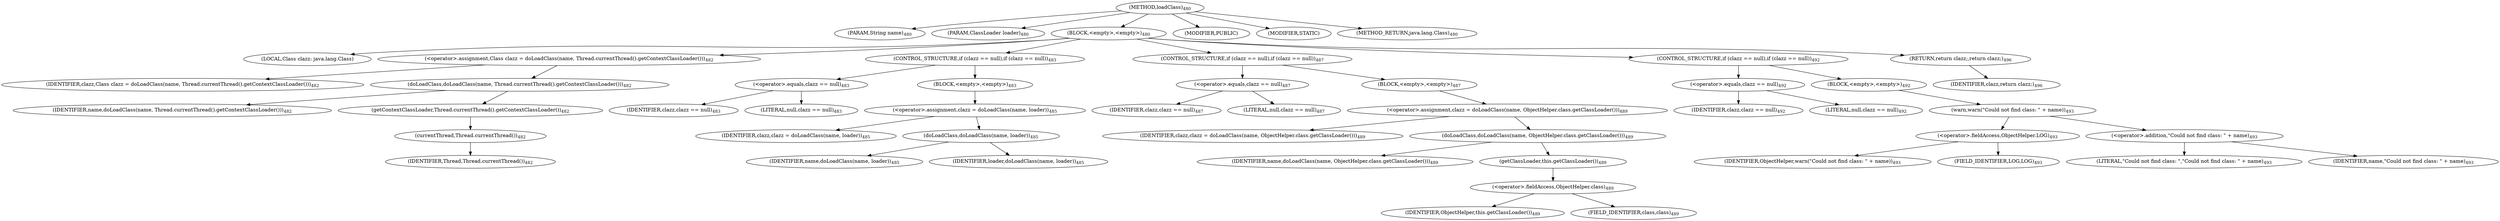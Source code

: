 digraph "loadClass" {  
"960" [label = <(METHOD,loadClass)<SUB>480</SUB>> ]
"961" [label = <(PARAM,String name)<SUB>480</SUB>> ]
"962" [label = <(PARAM,ClassLoader loader)<SUB>480</SUB>> ]
"963" [label = <(BLOCK,&lt;empty&gt;,&lt;empty&gt;)<SUB>480</SUB>> ]
"964" [label = <(LOCAL,Class clazz: java.lang.Class)> ]
"965" [label = <(&lt;operator&gt;.assignment,Class clazz = doLoadClass(name, Thread.currentThread().getContextClassLoader()))<SUB>482</SUB>> ]
"966" [label = <(IDENTIFIER,clazz,Class clazz = doLoadClass(name, Thread.currentThread().getContextClassLoader()))<SUB>482</SUB>> ]
"967" [label = <(doLoadClass,doLoadClass(name, Thread.currentThread().getContextClassLoader()))<SUB>482</SUB>> ]
"968" [label = <(IDENTIFIER,name,doLoadClass(name, Thread.currentThread().getContextClassLoader()))<SUB>482</SUB>> ]
"969" [label = <(getContextClassLoader,Thread.currentThread().getContextClassLoader())<SUB>482</SUB>> ]
"970" [label = <(currentThread,Thread.currentThread())<SUB>482</SUB>> ]
"971" [label = <(IDENTIFIER,Thread,Thread.currentThread())<SUB>482</SUB>> ]
"972" [label = <(CONTROL_STRUCTURE,if (clazz == null),if (clazz == null))<SUB>483</SUB>> ]
"973" [label = <(&lt;operator&gt;.equals,clazz == null)<SUB>483</SUB>> ]
"974" [label = <(IDENTIFIER,clazz,clazz == null)<SUB>483</SUB>> ]
"975" [label = <(LITERAL,null,clazz == null)<SUB>483</SUB>> ]
"976" [label = <(BLOCK,&lt;empty&gt;,&lt;empty&gt;)<SUB>483</SUB>> ]
"977" [label = <(&lt;operator&gt;.assignment,clazz = doLoadClass(name, loader))<SUB>485</SUB>> ]
"978" [label = <(IDENTIFIER,clazz,clazz = doLoadClass(name, loader))<SUB>485</SUB>> ]
"979" [label = <(doLoadClass,doLoadClass(name, loader))<SUB>485</SUB>> ]
"980" [label = <(IDENTIFIER,name,doLoadClass(name, loader))<SUB>485</SUB>> ]
"981" [label = <(IDENTIFIER,loader,doLoadClass(name, loader))<SUB>485</SUB>> ]
"982" [label = <(CONTROL_STRUCTURE,if (clazz == null),if (clazz == null))<SUB>487</SUB>> ]
"983" [label = <(&lt;operator&gt;.equals,clazz == null)<SUB>487</SUB>> ]
"984" [label = <(IDENTIFIER,clazz,clazz == null)<SUB>487</SUB>> ]
"985" [label = <(LITERAL,null,clazz == null)<SUB>487</SUB>> ]
"986" [label = <(BLOCK,&lt;empty&gt;,&lt;empty&gt;)<SUB>487</SUB>> ]
"987" [label = <(&lt;operator&gt;.assignment,clazz = doLoadClass(name, ObjectHelper.class.getClassLoader()))<SUB>489</SUB>> ]
"988" [label = <(IDENTIFIER,clazz,clazz = doLoadClass(name, ObjectHelper.class.getClassLoader()))<SUB>489</SUB>> ]
"989" [label = <(doLoadClass,doLoadClass(name, ObjectHelper.class.getClassLoader()))<SUB>489</SUB>> ]
"990" [label = <(IDENTIFIER,name,doLoadClass(name, ObjectHelper.class.getClassLoader()))<SUB>489</SUB>> ]
"991" [label = <(getClassLoader,this.getClassLoader())<SUB>489</SUB>> ]
"992" [label = <(&lt;operator&gt;.fieldAccess,ObjectHelper.class)<SUB>489</SUB>> ]
"993" [label = <(IDENTIFIER,ObjectHelper,this.getClassLoader())<SUB>489</SUB>> ]
"994" [label = <(FIELD_IDENTIFIER,class,class)<SUB>489</SUB>> ]
"995" [label = <(CONTROL_STRUCTURE,if (clazz == null),if (clazz == null))<SUB>492</SUB>> ]
"996" [label = <(&lt;operator&gt;.equals,clazz == null)<SUB>492</SUB>> ]
"997" [label = <(IDENTIFIER,clazz,clazz == null)<SUB>492</SUB>> ]
"998" [label = <(LITERAL,null,clazz == null)<SUB>492</SUB>> ]
"999" [label = <(BLOCK,&lt;empty&gt;,&lt;empty&gt;)<SUB>492</SUB>> ]
"1000" [label = <(warn,warn(&quot;Could not find class: &quot; + name))<SUB>493</SUB>> ]
"1001" [label = <(&lt;operator&gt;.fieldAccess,ObjectHelper.LOG)<SUB>493</SUB>> ]
"1002" [label = <(IDENTIFIER,ObjectHelper,warn(&quot;Could not find class: &quot; + name))<SUB>493</SUB>> ]
"1003" [label = <(FIELD_IDENTIFIER,LOG,LOG)<SUB>493</SUB>> ]
"1004" [label = <(&lt;operator&gt;.addition,&quot;Could not find class: &quot; + name)<SUB>493</SUB>> ]
"1005" [label = <(LITERAL,&quot;Could not find class: &quot;,&quot;Could not find class: &quot; + name)<SUB>493</SUB>> ]
"1006" [label = <(IDENTIFIER,name,&quot;Could not find class: &quot; + name)<SUB>493</SUB>> ]
"1007" [label = <(RETURN,return clazz;,return clazz;)<SUB>496</SUB>> ]
"1008" [label = <(IDENTIFIER,clazz,return clazz;)<SUB>496</SUB>> ]
"1009" [label = <(MODIFIER,PUBLIC)> ]
"1010" [label = <(MODIFIER,STATIC)> ]
"1011" [label = <(METHOD_RETURN,java.lang.Class)<SUB>480</SUB>> ]
  "960" -> "961" 
  "960" -> "962" 
  "960" -> "963" 
  "960" -> "1009" 
  "960" -> "1010" 
  "960" -> "1011" 
  "963" -> "964" 
  "963" -> "965" 
  "963" -> "972" 
  "963" -> "982" 
  "963" -> "995" 
  "963" -> "1007" 
  "965" -> "966" 
  "965" -> "967" 
  "967" -> "968" 
  "967" -> "969" 
  "969" -> "970" 
  "970" -> "971" 
  "972" -> "973" 
  "972" -> "976" 
  "973" -> "974" 
  "973" -> "975" 
  "976" -> "977" 
  "977" -> "978" 
  "977" -> "979" 
  "979" -> "980" 
  "979" -> "981" 
  "982" -> "983" 
  "982" -> "986" 
  "983" -> "984" 
  "983" -> "985" 
  "986" -> "987" 
  "987" -> "988" 
  "987" -> "989" 
  "989" -> "990" 
  "989" -> "991" 
  "991" -> "992" 
  "992" -> "993" 
  "992" -> "994" 
  "995" -> "996" 
  "995" -> "999" 
  "996" -> "997" 
  "996" -> "998" 
  "999" -> "1000" 
  "1000" -> "1001" 
  "1000" -> "1004" 
  "1001" -> "1002" 
  "1001" -> "1003" 
  "1004" -> "1005" 
  "1004" -> "1006" 
  "1007" -> "1008" 
}
